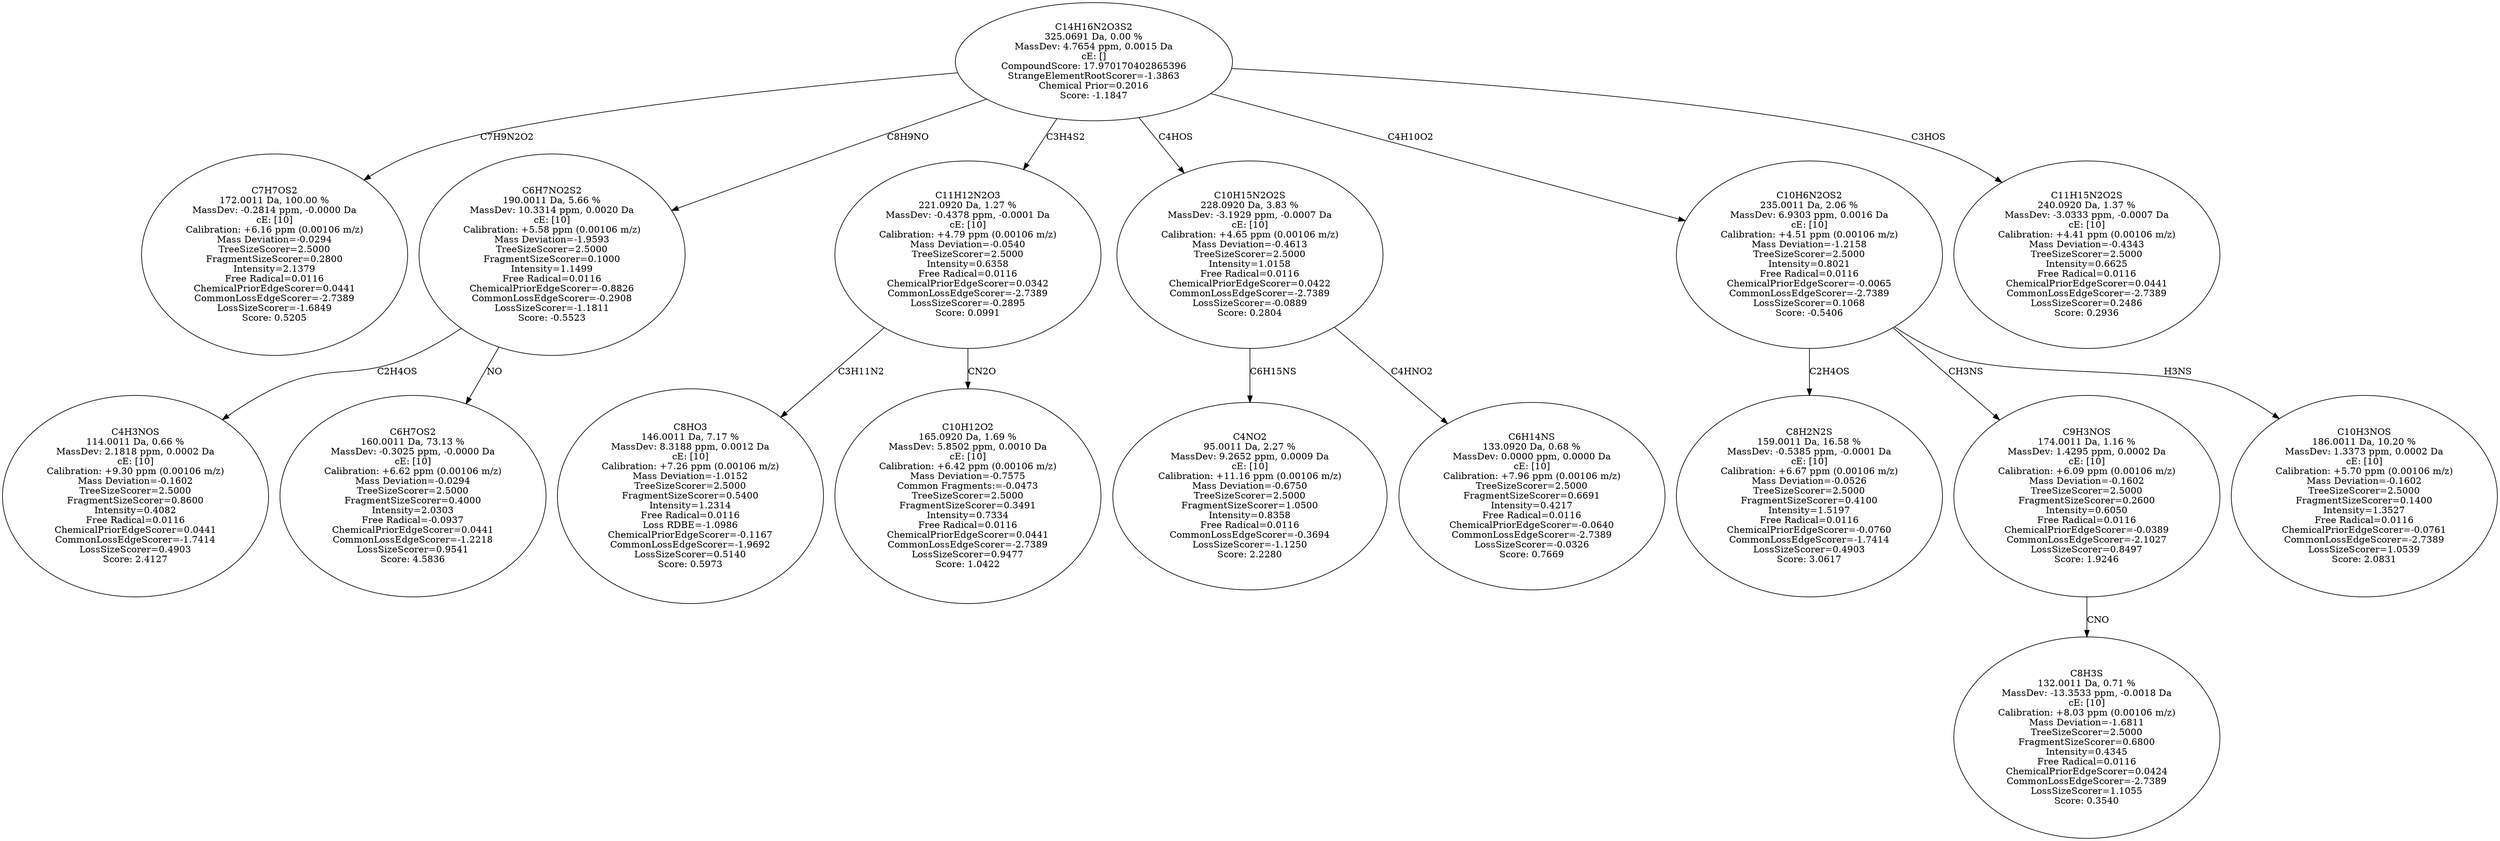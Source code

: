 strict digraph {
v1 [label="C7H7OS2\n172.0011 Da, 100.00 %\nMassDev: -0.2814 ppm, -0.0000 Da\ncE: [10]\nCalibration: +6.16 ppm (0.00106 m/z)\nMass Deviation=-0.0294\nTreeSizeScorer=2.5000\nFragmentSizeScorer=0.2800\nIntensity=2.1379\nFree Radical=0.0116\nChemicalPriorEdgeScorer=0.0441\nCommonLossEdgeScorer=-2.7389\nLossSizeScorer=-1.6849\nScore: 0.5205"];
v2 [label="C4H3NOS\n114.0011 Da, 0.66 %\nMassDev: 2.1818 ppm, 0.0002 Da\ncE: [10]\nCalibration: +9.30 ppm (0.00106 m/z)\nMass Deviation=-0.1602\nTreeSizeScorer=2.5000\nFragmentSizeScorer=0.8600\nIntensity=0.4082\nFree Radical=0.0116\nChemicalPriorEdgeScorer=0.0441\nCommonLossEdgeScorer=-1.7414\nLossSizeScorer=0.4903\nScore: 2.4127"];
v3 [label="C6H7OS2\n160.0011 Da, 73.13 %\nMassDev: -0.3025 ppm, -0.0000 Da\ncE: [10]\nCalibration: +6.62 ppm (0.00106 m/z)\nMass Deviation=-0.0294\nTreeSizeScorer=2.5000\nFragmentSizeScorer=0.4000\nIntensity=2.0303\nFree Radical=-0.0937\nChemicalPriorEdgeScorer=0.0441\nCommonLossEdgeScorer=-1.2218\nLossSizeScorer=0.9541\nScore: 4.5836"];
v4 [label="C6H7NO2S2\n190.0011 Da, 5.66 %\nMassDev: 10.3314 ppm, 0.0020 Da\ncE: [10]\nCalibration: +5.58 ppm (0.00106 m/z)\nMass Deviation=-1.9593\nTreeSizeScorer=2.5000\nFragmentSizeScorer=0.1000\nIntensity=1.1499\nFree Radical=0.0116\nChemicalPriorEdgeScorer=-0.8826\nCommonLossEdgeScorer=-0.2908\nLossSizeScorer=-1.1811\nScore: -0.5523"];
v5 [label="C8HO3\n146.0011 Da, 7.17 %\nMassDev: 8.3188 ppm, 0.0012 Da\ncE: [10]\nCalibration: +7.26 ppm (0.00106 m/z)\nMass Deviation=-1.0152\nTreeSizeScorer=2.5000\nFragmentSizeScorer=0.5400\nIntensity=1.2314\nFree Radical=0.0116\nLoss RDBE=-1.0986\nChemicalPriorEdgeScorer=-0.1167\nCommonLossEdgeScorer=-1.9692\nLossSizeScorer=0.5140\nScore: 0.5973"];
v6 [label="C10H12O2\n165.0920 Da, 1.69 %\nMassDev: 5.8502 ppm, 0.0010 Da\ncE: [10]\nCalibration: +6.42 ppm (0.00106 m/z)\nMass Deviation=-0.7575\nCommon Fragments:=-0.0473\nTreeSizeScorer=2.5000\nFragmentSizeScorer=0.3491\nIntensity=0.7334\nFree Radical=0.0116\nChemicalPriorEdgeScorer=0.0441\nCommonLossEdgeScorer=-2.7389\nLossSizeScorer=0.9477\nScore: 1.0422"];
v7 [label="C11H12N2O3\n221.0920 Da, 1.27 %\nMassDev: -0.4378 ppm, -0.0001 Da\ncE: [10]\nCalibration: +4.79 ppm (0.00106 m/z)\nMass Deviation=-0.0540\nTreeSizeScorer=2.5000\nIntensity=0.6358\nFree Radical=0.0116\nChemicalPriorEdgeScorer=0.0342\nCommonLossEdgeScorer=-2.7389\nLossSizeScorer=-0.2895\nScore: 0.0991"];
v8 [label="C4NO2\n95.0011 Da, 2.27 %\nMassDev: 9.2652 ppm, 0.0009 Da\ncE: [10]\nCalibration: +11.16 ppm (0.00106 m/z)\nMass Deviation=-0.6750\nTreeSizeScorer=2.5000\nFragmentSizeScorer=1.0500\nIntensity=0.8358\nFree Radical=0.0116\nCommonLossEdgeScorer=-0.3694\nLossSizeScorer=-1.1250\nScore: 2.2280"];
v9 [label="C6H14NS\n133.0920 Da, 0.68 %\nMassDev: 0.0000 ppm, 0.0000 Da\ncE: [10]\nCalibration: +7.96 ppm (0.00106 m/z)\nTreeSizeScorer=2.5000\nFragmentSizeScorer=0.6691\nIntensity=0.4217\nFree Radical=0.0116\nChemicalPriorEdgeScorer=-0.0640\nCommonLossEdgeScorer=-2.7389\nLossSizeScorer=-0.0326\nScore: 0.7669"];
v10 [label="C10H15N2O2S\n228.0920 Da, 3.83 %\nMassDev: -3.1929 ppm, -0.0007 Da\ncE: [10]\nCalibration: +4.65 ppm (0.00106 m/z)\nMass Deviation=-0.4613\nTreeSizeScorer=2.5000\nIntensity=1.0158\nFree Radical=0.0116\nChemicalPriorEdgeScorer=0.0422\nCommonLossEdgeScorer=-2.7389\nLossSizeScorer=-0.0889\nScore: 0.2804"];
v11 [label="C8H2N2S\n159.0011 Da, 16.58 %\nMassDev: -0.5385 ppm, -0.0001 Da\ncE: [10]\nCalibration: +6.67 ppm (0.00106 m/z)\nMass Deviation=-0.0526\nTreeSizeScorer=2.5000\nFragmentSizeScorer=0.4100\nIntensity=1.5197\nFree Radical=0.0116\nChemicalPriorEdgeScorer=-0.0760\nCommonLossEdgeScorer=-1.7414\nLossSizeScorer=0.4903\nScore: 3.0617"];
v12 [label="C8H3S\n132.0011 Da, 0.71 %\nMassDev: -13.3533 ppm, -0.0018 Da\ncE: [10]\nCalibration: +8.03 ppm (0.00106 m/z)\nMass Deviation=-1.6811\nTreeSizeScorer=2.5000\nFragmentSizeScorer=0.6800\nIntensity=0.4345\nFree Radical=0.0116\nChemicalPriorEdgeScorer=0.0424\nCommonLossEdgeScorer=-2.7389\nLossSizeScorer=1.1055\nScore: 0.3540"];
v13 [label="C9H3NOS\n174.0011 Da, 1.16 %\nMassDev: 1.4295 ppm, 0.0002 Da\ncE: [10]\nCalibration: +6.09 ppm (0.00106 m/z)\nMass Deviation=-0.1602\nTreeSizeScorer=2.5000\nFragmentSizeScorer=0.2600\nIntensity=0.6050\nFree Radical=0.0116\nChemicalPriorEdgeScorer=-0.0389\nCommonLossEdgeScorer=-2.1027\nLossSizeScorer=0.8497\nScore: 1.9246"];
v14 [label="C10H3NOS\n186.0011 Da, 10.20 %\nMassDev: 1.3373 ppm, 0.0002 Da\ncE: [10]\nCalibration: +5.70 ppm (0.00106 m/z)\nMass Deviation=-0.1602\nTreeSizeScorer=2.5000\nFragmentSizeScorer=0.1400\nIntensity=1.3527\nFree Radical=0.0116\nChemicalPriorEdgeScorer=-0.0761\nCommonLossEdgeScorer=-2.7389\nLossSizeScorer=1.0539\nScore: 2.0831"];
v15 [label="C10H6N2OS2\n235.0011 Da, 2.06 %\nMassDev: 6.9303 ppm, 0.0016 Da\ncE: [10]\nCalibration: +4.51 ppm (0.00106 m/z)\nMass Deviation=-1.2158\nTreeSizeScorer=2.5000\nIntensity=0.8021\nFree Radical=0.0116\nChemicalPriorEdgeScorer=-0.0065\nCommonLossEdgeScorer=-2.7389\nLossSizeScorer=0.1068\nScore: -0.5406"];
v16 [label="C11H15N2O2S\n240.0920 Da, 1.37 %\nMassDev: -3.0333 ppm, -0.0007 Da\ncE: [10]\nCalibration: +4.41 ppm (0.00106 m/z)\nMass Deviation=-0.4343\nTreeSizeScorer=2.5000\nIntensity=0.6625\nFree Radical=0.0116\nChemicalPriorEdgeScorer=0.0441\nCommonLossEdgeScorer=-2.7389\nLossSizeScorer=0.2486\nScore: 0.2936"];
v17 [label="C14H16N2O3S2\n325.0691 Da, 0.00 %\nMassDev: 4.7654 ppm, 0.0015 Da\ncE: []\nCompoundScore: 17.970170402865396\nStrangeElementRootScorer=-1.3863\nChemical Prior=0.2016\nScore: -1.1847"];
v17 -> v1 [label="C7H9N2O2"];
v4 -> v2 [label="C2H4OS"];
v4 -> v3 [label="NO"];
v17 -> v4 [label="C8H9NO"];
v7 -> v5 [label="C3H11N2"];
v7 -> v6 [label="CN2O"];
v17 -> v7 [label="C3H4S2"];
v10 -> v8 [label="C6H15NS"];
v10 -> v9 [label="C4HNO2"];
v17 -> v10 [label="C4HOS"];
v15 -> v11 [label="C2H4OS"];
v13 -> v12 [label="CNO"];
v15 -> v13 [label="CH3NS"];
v15 -> v14 [label="H3NS"];
v17 -> v15 [label="C4H10O2"];
v17 -> v16 [label="C3HOS"];
}